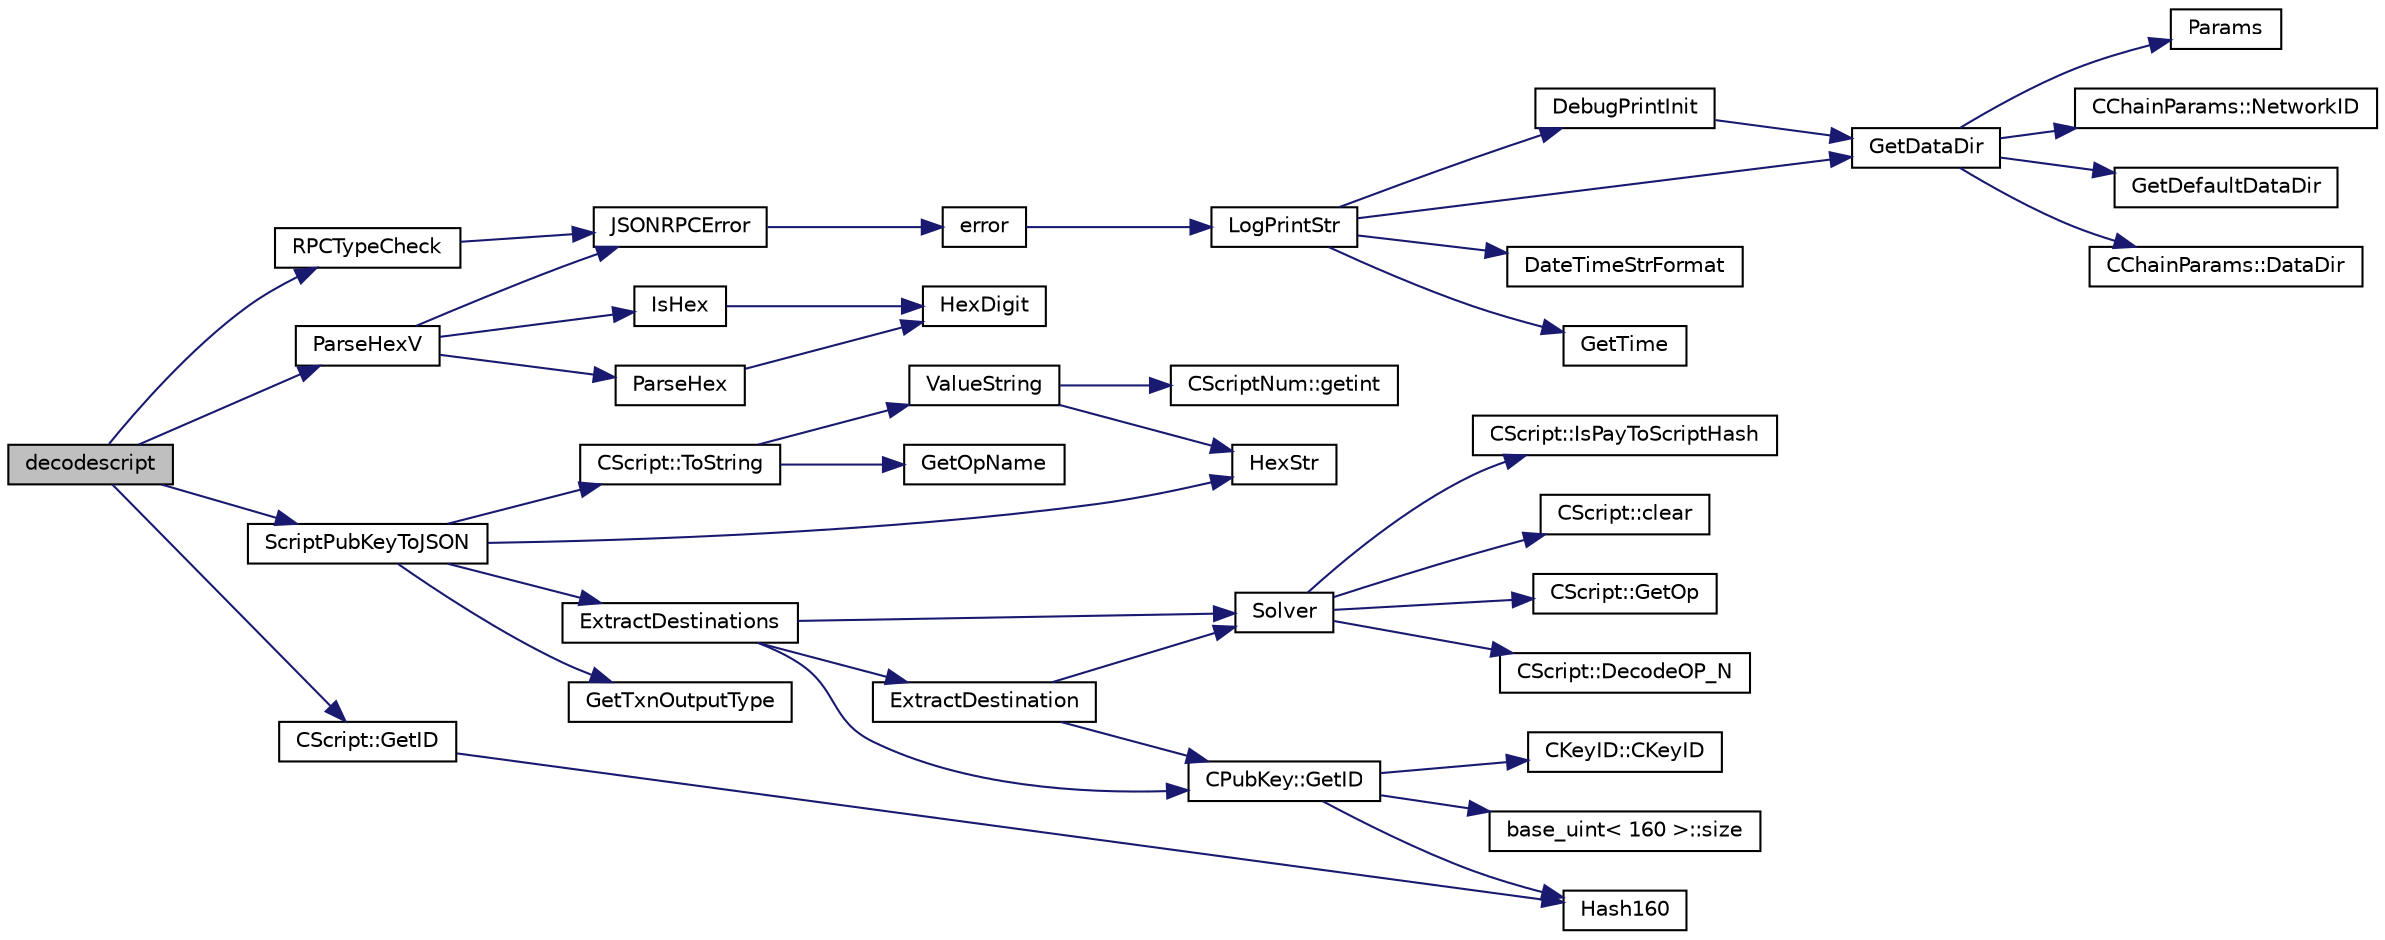digraph "decodescript"
{
  edge [fontname="Helvetica",fontsize="10",labelfontname="Helvetica",labelfontsize="10"];
  node [fontname="Helvetica",fontsize="10",shape=record];
  rankdir="LR";
  Node71 [label="decodescript",height=0.2,width=0.4,color="black", fillcolor="grey75", style="filled", fontcolor="black"];
  Node71 -> Node72 [color="midnightblue",fontsize="10",style="solid",fontname="Helvetica"];
  Node72 [label="RPCTypeCheck",height=0.2,width=0.4,color="black", fillcolor="white", style="filled",URL="$d6/d76/rpcserver_8cpp.html#a6f9782b3c0efdb472b355c60bd90f2b6"];
  Node72 -> Node73 [color="midnightblue",fontsize="10",style="solid",fontname="Helvetica"];
  Node73 [label="JSONRPCError",height=0.2,width=0.4,color="black", fillcolor="white", style="filled",URL="$d2/d30/rpcprotocol_8cpp.html#a17b1bb111ab339efc951929834766039"];
  Node73 -> Node74 [color="midnightblue",fontsize="10",style="solid",fontname="Helvetica"];
  Node74 [label="error",height=0.2,width=0.4,color="black", fillcolor="white", style="filled",URL="$d8/d3c/util_8h.html#af8985880cf4ef26df0a5aa2ffcb76662"];
  Node74 -> Node75 [color="midnightblue",fontsize="10",style="solid",fontname="Helvetica"];
  Node75 [label="LogPrintStr",height=0.2,width=0.4,color="black", fillcolor="white", style="filled",URL="$d8/d3c/util_8h.html#afd4c3002b2797c0560adddb6af3ca1da"];
  Node75 -> Node76 [color="midnightblue",fontsize="10",style="solid",fontname="Helvetica"];
  Node76 [label="DebugPrintInit",height=0.2,width=0.4,color="black", fillcolor="white", style="filled",URL="$df/d2d/util_8cpp.html#a751ff5f21d880737811136b5e0bcea12"];
  Node76 -> Node77 [color="midnightblue",fontsize="10",style="solid",fontname="Helvetica"];
  Node77 [label="GetDataDir",height=0.2,width=0.4,color="black", fillcolor="white", style="filled",URL="$df/d2d/util_8cpp.html#ab83866a054745d4b30a3948a1b44beba"];
  Node77 -> Node78 [color="midnightblue",fontsize="10",style="solid",fontname="Helvetica"];
  Node78 [label="Params",height=0.2,width=0.4,color="black", fillcolor="white", style="filled",URL="$df/dbf/chainparams_8cpp.html#ace5c5b706d71a324a417dd2db394fd4a",tooltip="Return the currently selected parameters. "];
  Node77 -> Node79 [color="midnightblue",fontsize="10",style="solid",fontname="Helvetica"];
  Node79 [label="CChainParams::NetworkID",height=0.2,width=0.4,color="black", fillcolor="white", style="filled",URL="$d1/d4f/class_c_chain_params.html#a90dc493ec0c0325c98c3ac06eb99862b"];
  Node77 -> Node80 [color="midnightblue",fontsize="10",style="solid",fontname="Helvetica"];
  Node80 [label="GetDefaultDataDir",height=0.2,width=0.4,color="black", fillcolor="white", style="filled",URL="$df/d2d/util_8cpp.html#ab272995de020a3bcbf743be630e485c6"];
  Node77 -> Node81 [color="midnightblue",fontsize="10",style="solid",fontname="Helvetica"];
  Node81 [label="CChainParams::DataDir",height=0.2,width=0.4,color="black", fillcolor="white", style="filled",URL="$d1/d4f/class_c_chain_params.html#a959488b5d8e6fe62857940b831d73a78"];
  Node75 -> Node77 [color="midnightblue",fontsize="10",style="solid",fontname="Helvetica"];
  Node75 -> Node82 [color="midnightblue",fontsize="10",style="solid",fontname="Helvetica"];
  Node82 [label="DateTimeStrFormat",height=0.2,width=0.4,color="black", fillcolor="white", style="filled",URL="$df/d2d/util_8cpp.html#a749bc6776c8ec72d7c5e4dea56aee415"];
  Node75 -> Node83 [color="midnightblue",fontsize="10",style="solid",fontname="Helvetica"];
  Node83 [label="GetTime",height=0.2,width=0.4,color="black", fillcolor="white", style="filled",URL="$df/d2d/util_8cpp.html#a46fac5fba8ba905b5f9acb364f5d8c6f"];
  Node71 -> Node84 [color="midnightblue",fontsize="10",style="solid",fontname="Helvetica"];
  Node84 [label="ParseHexV",height=0.2,width=0.4,color="black", fillcolor="white", style="filled",URL="$d6/d76/rpcserver_8cpp.html#a6912ee7b40ffee24ad6d599b3667d4c8"];
  Node84 -> Node85 [color="midnightblue",fontsize="10",style="solid",fontname="Helvetica"];
  Node85 [label="IsHex",height=0.2,width=0.4,color="black", fillcolor="white", style="filled",URL="$df/d2d/util_8cpp.html#aa4e3553d2b2fe693c106f4296685f75c"];
  Node85 -> Node86 [color="midnightblue",fontsize="10",style="solid",fontname="Helvetica"];
  Node86 [label="HexDigit",height=0.2,width=0.4,color="black", fillcolor="white", style="filled",URL="$df/d2d/util_8cpp.html#aa59e8a8c5a39cb5041f93bb95dd02119"];
  Node84 -> Node73 [color="midnightblue",fontsize="10",style="solid",fontname="Helvetica"];
  Node84 -> Node87 [color="midnightblue",fontsize="10",style="solid",fontname="Helvetica"];
  Node87 [label="ParseHex",height=0.2,width=0.4,color="black", fillcolor="white", style="filled",URL="$df/d2d/util_8cpp.html#abea395175fbc4a788ed0f0a41710b8a7"];
  Node87 -> Node86 [color="midnightblue",fontsize="10",style="solid",fontname="Helvetica"];
  Node71 -> Node88 [color="midnightblue",fontsize="10",style="solid",fontname="Helvetica"];
  Node88 [label="ScriptPubKeyToJSON",height=0.2,width=0.4,color="black", fillcolor="white", style="filled",URL="$dc/da8/rpcrawtransaction_8cpp.html#acb6efc0d76394e3858fe7451148069c2"];
  Node88 -> Node89 [color="midnightblue",fontsize="10",style="solid",fontname="Helvetica"];
  Node89 [label="CScript::ToString",height=0.2,width=0.4,color="black", fillcolor="white", style="filled",URL="$d9/d4b/class_c_script.html#a75ea7216fa3b083fe7efffe72704c3b7"];
  Node89 -> Node90 [color="midnightblue",fontsize="10",style="solid",fontname="Helvetica"];
  Node90 [label="ValueString",height=0.2,width=0.4,color="black", fillcolor="white", style="filled",URL="$dd/d0f/script_8cpp.html#ab545c0a3638ba9151370e91fac78f48d"];
  Node90 -> Node91 [color="midnightblue",fontsize="10",style="solid",fontname="Helvetica"];
  Node91 [label="CScriptNum::getint",height=0.2,width=0.4,color="black", fillcolor="white", style="filled",URL="$d8/d95/class_c_script_num.html#ae205465ff5e3cfef3f2f6d29d3ee250d"];
  Node90 -> Node92 [color="midnightblue",fontsize="10",style="solid",fontname="Helvetica"];
  Node92 [label="HexStr",height=0.2,width=0.4,color="black", fillcolor="white", style="filled",URL="$d8/d3c/util_8h.html#ace13a819ca4e98c22847d26b3b357e75"];
  Node89 -> Node93 [color="midnightblue",fontsize="10",style="solid",fontname="Helvetica"];
  Node93 [label="GetOpName",height=0.2,width=0.4,color="black", fillcolor="white", style="filled",URL="$dd/d0f/script_8cpp.html#a573587022d52d3542eb6fbf5a1190489"];
  Node88 -> Node92 [color="midnightblue",fontsize="10",style="solid",fontname="Helvetica"];
  Node88 -> Node94 [color="midnightblue",fontsize="10",style="solid",fontname="Helvetica"];
  Node94 [label="ExtractDestinations",height=0.2,width=0.4,color="black", fillcolor="white", style="filled",URL="$dd/d0f/script_8cpp.html#a6948ee6aa422ed8a5ffe06ddc77a55d8"];
  Node94 -> Node95 [color="midnightblue",fontsize="10",style="solid",fontname="Helvetica"];
  Node95 [label="Solver",height=0.2,width=0.4,color="black", fillcolor="white", style="filled",URL="$dd/d0f/script_8cpp.html#a6ee6be50bff44464e905680c6fcee6dc"];
  Node95 -> Node96 [color="midnightblue",fontsize="10",style="solid",fontname="Helvetica"];
  Node96 [label="CScript::IsPayToScriptHash",height=0.2,width=0.4,color="black", fillcolor="white", style="filled",URL="$d9/d4b/class_c_script.html#a0c3729c606d318923dc06f95d85a0971"];
  Node95 -> Node97 [color="midnightblue",fontsize="10",style="solid",fontname="Helvetica"];
  Node97 [label="CScript::clear",height=0.2,width=0.4,color="black", fillcolor="white", style="filled",URL="$d9/d4b/class_c_script.html#a7b2baf842621f07c4939408acf63377c"];
  Node95 -> Node98 [color="midnightblue",fontsize="10",style="solid",fontname="Helvetica"];
  Node98 [label="CScript::GetOp",height=0.2,width=0.4,color="black", fillcolor="white", style="filled",URL="$d9/d4b/class_c_script.html#a94635ed93d8d244ec3acfa83f9ecfe5f"];
  Node95 -> Node99 [color="midnightblue",fontsize="10",style="solid",fontname="Helvetica"];
  Node99 [label="CScript::DecodeOP_N",height=0.2,width=0.4,color="black", fillcolor="white", style="filled",URL="$d9/d4b/class_c_script.html#a7f975fca06b3e9a17da8ba23c7647e2e"];
  Node94 -> Node100 [color="midnightblue",fontsize="10",style="solid",fontname="Helvetica"];
  Node100 [label="CPubKey::GetID",height=0.2,width=0.4,color="black", fillcolor="white", style="filled",URL="$da/d4e/class_c_pub_key.html#a2675f7e6f72eff68e7a5227289feb021"];
  Node100 -> Node101 [color="midnightblue",fontsize="10",style="solid",fontname="Helvetica"];
  Node101 [label="CKeyID::CKeyID",height=0.2,width=0.4,color="black", fillcolor="white", style="filled",URL="$dd/d88/class_c_key_i_d.html#a01dbd3c37820a2ffe89d106c6a7cf53d"];
  Node100 -> Node102 [color="midnightblue",fontsize="10",style="solid",fontname="Helvetica"];
  Node102 [label="Hash160",height=0.2,width=0.4,color="black", fillcolor="white", style="filled",URL="$db/dfb/hash_8h.html#a4490f70ddae16e9e48460a0416a48a6b"];
  Node100 -> Node103 [color="midnightblue",fontsize="10",style="solid",fontname="Helvetica"];
  Node103 [label="base_uint\< 160 \>::size",height=0.2,width=0.4,color="black", fillcolor="white", style="filled",URL="$da/df7/classbase__uint.html#a1f49b034e686269601ea89b0319b8004"];
  Node94 -> Node104 [color="midnightblue",fontsize="10",style="solid",fontname="Helvetica"];
  Node104 [label="ExtractDestination",height=0.2,width=0.4,color="black", fillcolor="white", style="filled",URL="$dd/d0f/script_8cpp.html#a951f7e601746ae076afdf3169ecca2fc"];
  Node104 -> Node95 [color="midnightblue",fontsize="10",style="solid",fontname="Helvetica"];
  Node104 -> Node100 [color="midnightblue",fontsize="10",style="solid",fontname="Helvetica"];
  Node88 -> Node105 [color="midnightblue",fontsize="10",style="solid",fontname="Helvetica"];
  Node105 [label="GetTxnOutputType",height=0.2,width=0.4,color="black", fillcolor="white", style="filled",URL="$dd/d0f/script_8cpp.html#a998a2df1a42dc68c4cffa9933aa713c2"];
  Node71 -> Node106 [color="midnightblue",fontsize="10",style="solid",fontname="Helvetica"];
  Node106 [label="CScript::GetID",height=0.2,width=0.4,color="black", fillcolor="white", style="filled",URL="$d9/d4b/class_c_script.html#a650fd970d7f03946c741ded7dba2c72c"];
  Node106 -> Node102 [color="midnightblue",fontsize="10",style="solid",fontname="Helvetica"];
}
